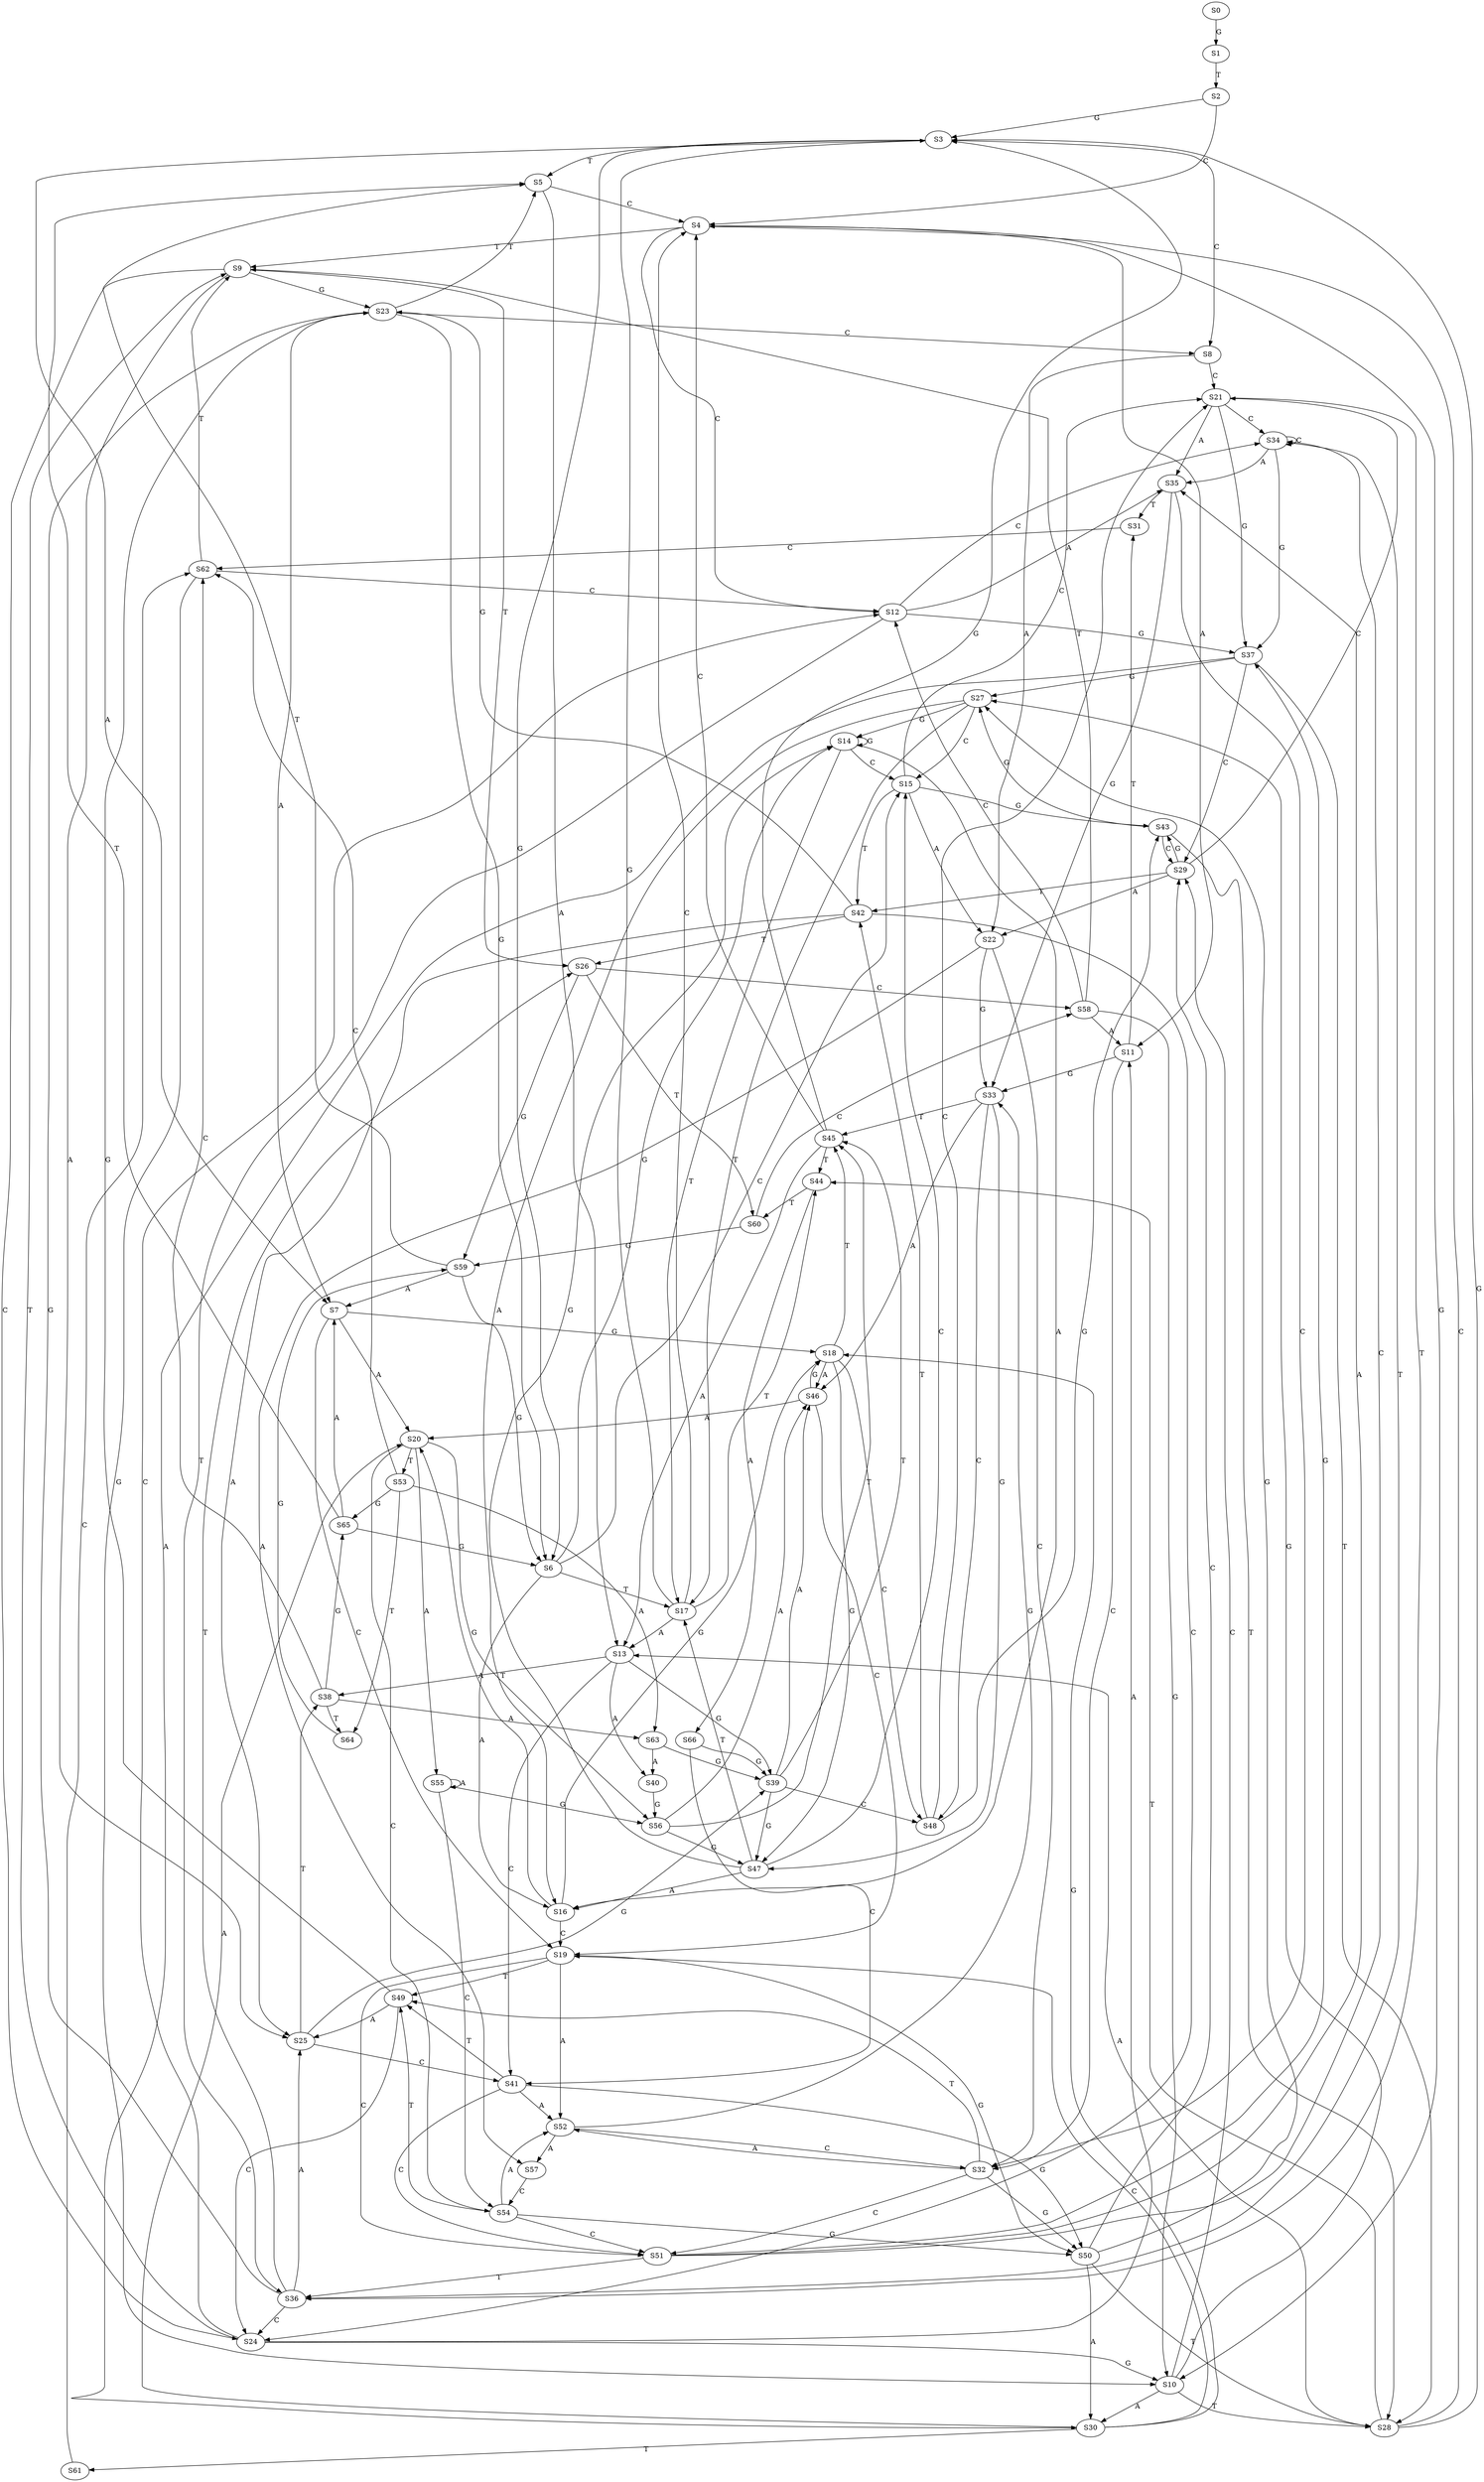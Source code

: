 strict digraph  {
	S0 -> S1 [ label = G ];
	S1 -> S2 [ label = T ];
	S2 -> S3 [ label = G ];
	S2 -> S4 [ label = C ];
	S3 -> S5 [ label = T ];
	S3 -> S6 [ label = G ];
	S3 -> S7 [ label = A ];
	S3 -> S8 [ label = C ];
	S4 -> S9 [ label = T ];
	S4 -> S10 [ label = G ];
	S4 -> S11 [ label = A ];
	S4 -> S12 [ label = C ];
	S5 -> S4 [ label = C ];
	S5 -> S13 [ label = A ];
	S6 -> S14 [ label = G ];
	S6 -> S15 [ label = C ];
	S6 -> S16 [ label = A ];
	S6 -> S17 [ label = T ];
	S7 -> S18 [ label = G ];
	S7 -> S19 [ label = C ];
	S7 -> S20 [ label = A ];
	S8 -> S21 [ label = C ];
	S8 -> S22 [ label = A ];
	S9 -> S23 [ label = G ];
	S9 -> S24 [ label = C ];
	S9 -> S25 [ label = A ];
	S9 -> S26 [ label = T ];
	S10 -> S27 [ label = G ];
	S10 -> S28 [ label = T ];
	S10 -> S29 [ label = C ];
	S10 -> S30 [ label = A ];
	S11 -> S31 [ label = T ];
	S11 -> S32 [ label = C ];
	S11 -> S33 [ label = G ];
	S12 -> S34 [ label = C ];
	S12 -> S35 [ label = A ];
	S12 -> S36 [ label = T ];
	S12 -> S37 [ label = G ];
	S13 -> S38 [ label = T ];
	S13 -> S39 [ label = G ];
	S13 -> S40 [ label = A ];
	S13 -> S41 [ label = C ];
	S14 -> S17 [ label = T ];
	S14 -> S15 [ label = C ];
	S14 -> S14 [ label = G ];
	S14 -> S16 [ label = A ];
	S15 -> S42 [ label = T ];
	S15 -> S21 [ label = C ];
	S15 -> S22 [ label = A ];
	S15 -> S43 [ label = G ];
	S16 -> S20 [ label = A ];
	S16 -> S19 [ label = C ];
	S16 -> S18 [ label = G ];
	S17 -> S13 [ label = A ];
	S17 -> S4 [ label = C ];
	S17 -> S3 [ label = G ];
	S17 -> S44 [ label = T ];
	S18 -> S45 [ label = T ];
	S18 -> S46 [ label = A ];
	S18 -> S47 [ label = G ];
	S18 -> S48 [ label = C ];
	S19 -> S49 [ label = T ];
	S19 -> S50 [ label = G ];
	S19 -> S51 [ label = C ];
	S19 -> S52 [ label = A ];
	S20 -> S53 [ label = T ];
	S20 -> S54 [ label = C ];
	S20 -> S55 [ label = A ];
	S20 -> S56 [ label = G ];
	S21 -> S37 [ label = G ];
	S21 -> S35 [ label = A ];
	S21 -> S36 [ label = T ];
	S21 -> S34 [ label = C ];
	S22 -> S33 [ label = G ];
	S22 -> S32 [ label = C ];
	S22 -> S57 [ label = A ];
	S23 -> S7 [ label = A ];
	S23 -> S8 [ label = C ];
	S23 -> S6 [ label = G ];
	S23 -> S5 [ label = T ];
	S24 -> S9 [ label = T ];
	S24 -> S10 [ label = G ];
	S24 -> S12 [ label = C ];
	S24 -> S11 [ label = A ];
	S25 -> S39 [ label = G ];
	S25 -> S38 [ label = T ];
	S25 -> S41 [ label = C ];
	S26 -> S58 [ label = C ];
	S26 -> S59 [ label = G ];
	S26 -> S60 [ label = T ];
	S27 -> S16 [ label = A ];
	S27 -> S14 [ label = G ];
	S27 -> S15 [ label = C ];
	S27 -> S17 [ label = T ];
	S28 -> S4 [ label = C ];
	S28 -> S13 [ label = A ];
	S28 -> S3 [ label = G ];
	S28 -> S44 [ label = T ];
	S29 -> S43 [ label = G ];
	S29 -> S42 [ label = T ];
	S29 -> S21 [ label = C ];
	S29 -> S22 [ label = A ];
	S30 -> S20 [ label = A ];
	S30 -> S19 [ label = C ];
	S30 -> S18 [ label = G ];
	S30 -> S61 [ label = T ];
	S31 -> S62 [ label = C ];
	S32 -> S49 [ label = T ];
	S32 -> S51 [ label = C ];
	S32 -> S52 [ label = A ];
	S32 -> S50 [ label = G ];
	S33 -> S47 [ label = G ];
	S33 -> S45 [ label = T ];
	S33 -> S46 [ label = A ];
	S33 -> S48 [ label = C ];
	S34 -> S37 [ label = G ];
	S34 -> S34 [ label = C ];
	S34 -> S35 [ label = A ];
	S34 -> S36 [ label = T ];
	S35 -> S33 [ label = G ];
	S35 -> S31 [ label = T ];
	S35 -> S32 [ label = C ];
	S36 -> S23 [ label = G ];
	S36 -> S25 [ label = A ];
	S36 -> S24 [ label = C ];
	S36 -> S26 [ label = T ];
	S37 -> S30 [ label = A ];
	S37 -> S27 [ label = G ];
	S37 -> S29 [ label = C ];
	S37 -> S28 [ label = T ];
	S38 -> S62 [ label = C ];
	S38 -> S63 [ label = A ];
	S38 -> S64 [ label = T ];
	S38 -> S65 [ label = G ];
	S39 -> S45 [ label = T ];
	S39 -> S46 [ label = A ];
	S39 -> S48 [ label = C ];
	S39 -> S47 [ label = G ];
	S40 -> S56 [ label = G ];
	S41 -> S50 [ label = G ];
	S41 -> S49 [ label = T ];
	S41 -> S51 [ label = C ];
	S41 -> S52 [ label = A ];
	S42 -> S25 [ label = A ];
	S42 -> S24 [ label = C ];
	S42 -> S26 [ label = T ];
	S42 -> S23 [ label = G ];
	S43 -> S27 [ label = G ];
	S43 -> S29 [ label = C ];
	S43 -> S28 [ label = T ];
	S44 -> S66 [ label = A ];
	S44 -> S60 [ label = T ];
	S45 -> S13 [ label = A ];
	S45 -> S4 [ label = C ];
	S45 -> S3 [ label = G ];
	S45 -> S44 [ label = T ];
	S46 -> S20 [ label = A ];
	S46 -> S19 [ label = C ];
	S46 -> S18 [ label = G ];
	S47 -> S16 [ label = A ];
	S47 -> S14 [ label = G ];
	S47 -> S17 [ label = T ];
	S47 -> S15 [ label = C ];
	S48 -> S21 [ label = C ];
	S48 -> S42 [ label = T ];
	S48 -> S43 [ label = G ];
	S49 -> S25 [ label = A ];
	S49 -> S24 [ label = C ];
	S49 -> S23 [ label = G ];
	S50 -> S27 [ label = G ];
	S50 -> S30 [ label = A ];
	S50 -> S28 [ label = T ];
	S50 -> S29 [ label = C ];
	S51 -> S34 [ label = C ];
	S51 -> S35 [ label = A ];
	S51 -> S36 [ label = T ];
	S51 -> S37 [ label = G ];
	S52 -> S33 [ label = G ];
	S52 -> S32 [ label = C ];
	S52 -> S57 [ label = A ];
	S53 -> S63 [ label = A ];
	S53 -> S62 [ label = C ];
	S53 -> S65 [ label = G ];
	S53 -> S64 [ label = T ];
	S54 -> S52 [ label = A ];
	S54 -> S51 [ label = C ];
	S54 -> S50 [ label = G ];
	S54 -> S49 [ label = T ];
	S55 -> S56 [ label = G ];
	S55 -> S54 [ label = C ];
	S55 -> S55 [ label = A ];
	S56 -> S45 [ label = T ];
	S56 -> S46 [ label = A ];
	S56 -> S47 [ label = G ];
	S57 -> S54 [ label = C ];
	S58 -> S11 [ label = A ];
	S58 -> S9 [ label = T ];
	S58 -> S12 [ label = C ];
	S58 -> S10 [ label = G ];
	S59 -> S6 [ label = G ];
	S59 -> S5 [ label = T ];
	S59 -> S7 [ label = A ];
	S60 -> S59 [ label = G ];
	S60 -> S58 [ label = C ];
	S61 -> S62 [ label = C ];
	S62 -> S12 [ label = C ];
	S62 -> S10 [ label = G ];
	S62 -> S9 [ label = T ];
	S63 -> S39 [ label = G ];
	S63 -> S40 [ label = A ];
	S64 -> S59 [ label = G ];
	S65 -> S6 [ label = G ];
	S65 -> S7 [ label = A ];
	S65 -> S5 [ label = T ];
	S66 -> S41 [ label = C ];
	S66 -> S39 [ label = G ];
}
